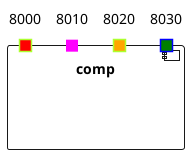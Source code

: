 {
  "sha1": "oyagnfrh4efb0wk3g3tc1zrdu7r0ova",
  "insertion": {
    "when": "2024-06-04T17:28:40.432Z",
    "url": "https://forum.plantuml.net/16306/coloring-single-ports",
    "user": "plantuml@gmail.com"
  }
}
@startuml
<style>
port {
  LineColor #greenyellow
  BackgroundColor #red
  .magenta {
	  LineColor #magenta
	  BackgroundColor #magenta
  }
}
</style>

component comp {
  port "8000" as p80
  port "8010" as p81 <<magenta>>
  port "8020" as p82 #orange
  port "8030" as p83 #green;line:blue
}
@enduml
